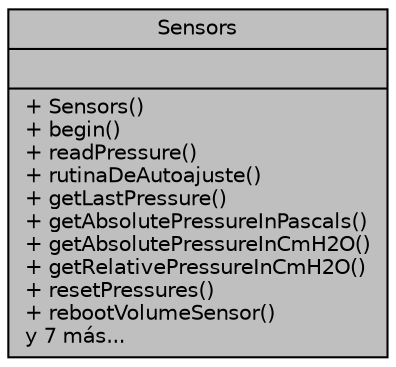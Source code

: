 digraph "Sensors"
{
 // INTERACTIVE_SVG=YES
 // LATEX_PDF_SIZE
  edge [fontname="Helvetica",fontsize="10",labelfontname="Helvetica",labelfontsize="10"];
  node [fontname="Helvetica",fontsize="10",shape=record];
  Node1 [label="{Sensors\n||+ Sensors()\l+ begin()\l+ readPressure()\l+ rutinaDeAutoajuste()\l+ getLastPressure()\l+ getAbsolutePressureInPascals()\l+ getAbsolutePressureInCmH2O()\l+ getRelativePressureInCmH2O()\l+ resetPressures()\l+ rebootVolumeSensor()\ly 7 más...\l}",height=0.2,width=0.4,color="black", fillcolor="grey75", style="filled", fontcolor="black",tooltip="Clase \"Sensores\". Contiene las variables y definiciones de los métodos para utilizar los sensores de ..."];
}

